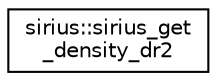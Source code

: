 digraph "Graphical Class Hierarchy"
{
 // INTERACTIVE_SVG=YES
  edge [fontname="Helvetica",fontsize="10",labelfontname="Helvetica",labelfontsize="10"];
  node [fontname="Helvetica",fontsize="10",shape=record];
  rankdir="LR";
  Node1 [label="sirius::sirius_get\l_density_dr2",height=0.2,width=0.4,color="black", fillcolor="white", style="filled",URL="$interfacesirius_1_1sirius__get__density__dr2.html"];
}
